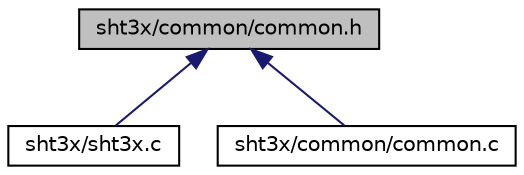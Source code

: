 digraph "sht3x/common/common.h"
{
 // LATEX_PDF_SIZE
  edge [fontname="Helvetica",fontsize="10",labelfontname="Helvetica",labelfontsize="10"];
  node [fontname="Helvetica",fontsize="10",shape=record];
  Node1 [label="sht3x/common/common.h",height=0.2,width=0.4,color="black", fillcolor="grey75", style="filled", fontcolor="black",tooltip=" "];
  Node1 -> Node2 [dir="back",color="midnightblue",fontsize="10",style="solid",fontname="Helvetica"];
  Node2 [label="sht3x/sht3x.c",height=0.2,width=0.4,color="black", fillcolor="white", style="filled",URL="$sht3x_8c.html",tooltip="Sensirion SHT3x driver implementation."];
  Node1 -> Node3 [dir="back",color="midnightblue",fontsize="10",style="solid",fontname="Helvetica"];
  Node3 [label="sht3x/common/common.c",height=0.2,width=0.4,color="black", fillcolor="white", style="filled",URL="$sht3x_2common_2common_8c.html",tooltip=" "];
}
